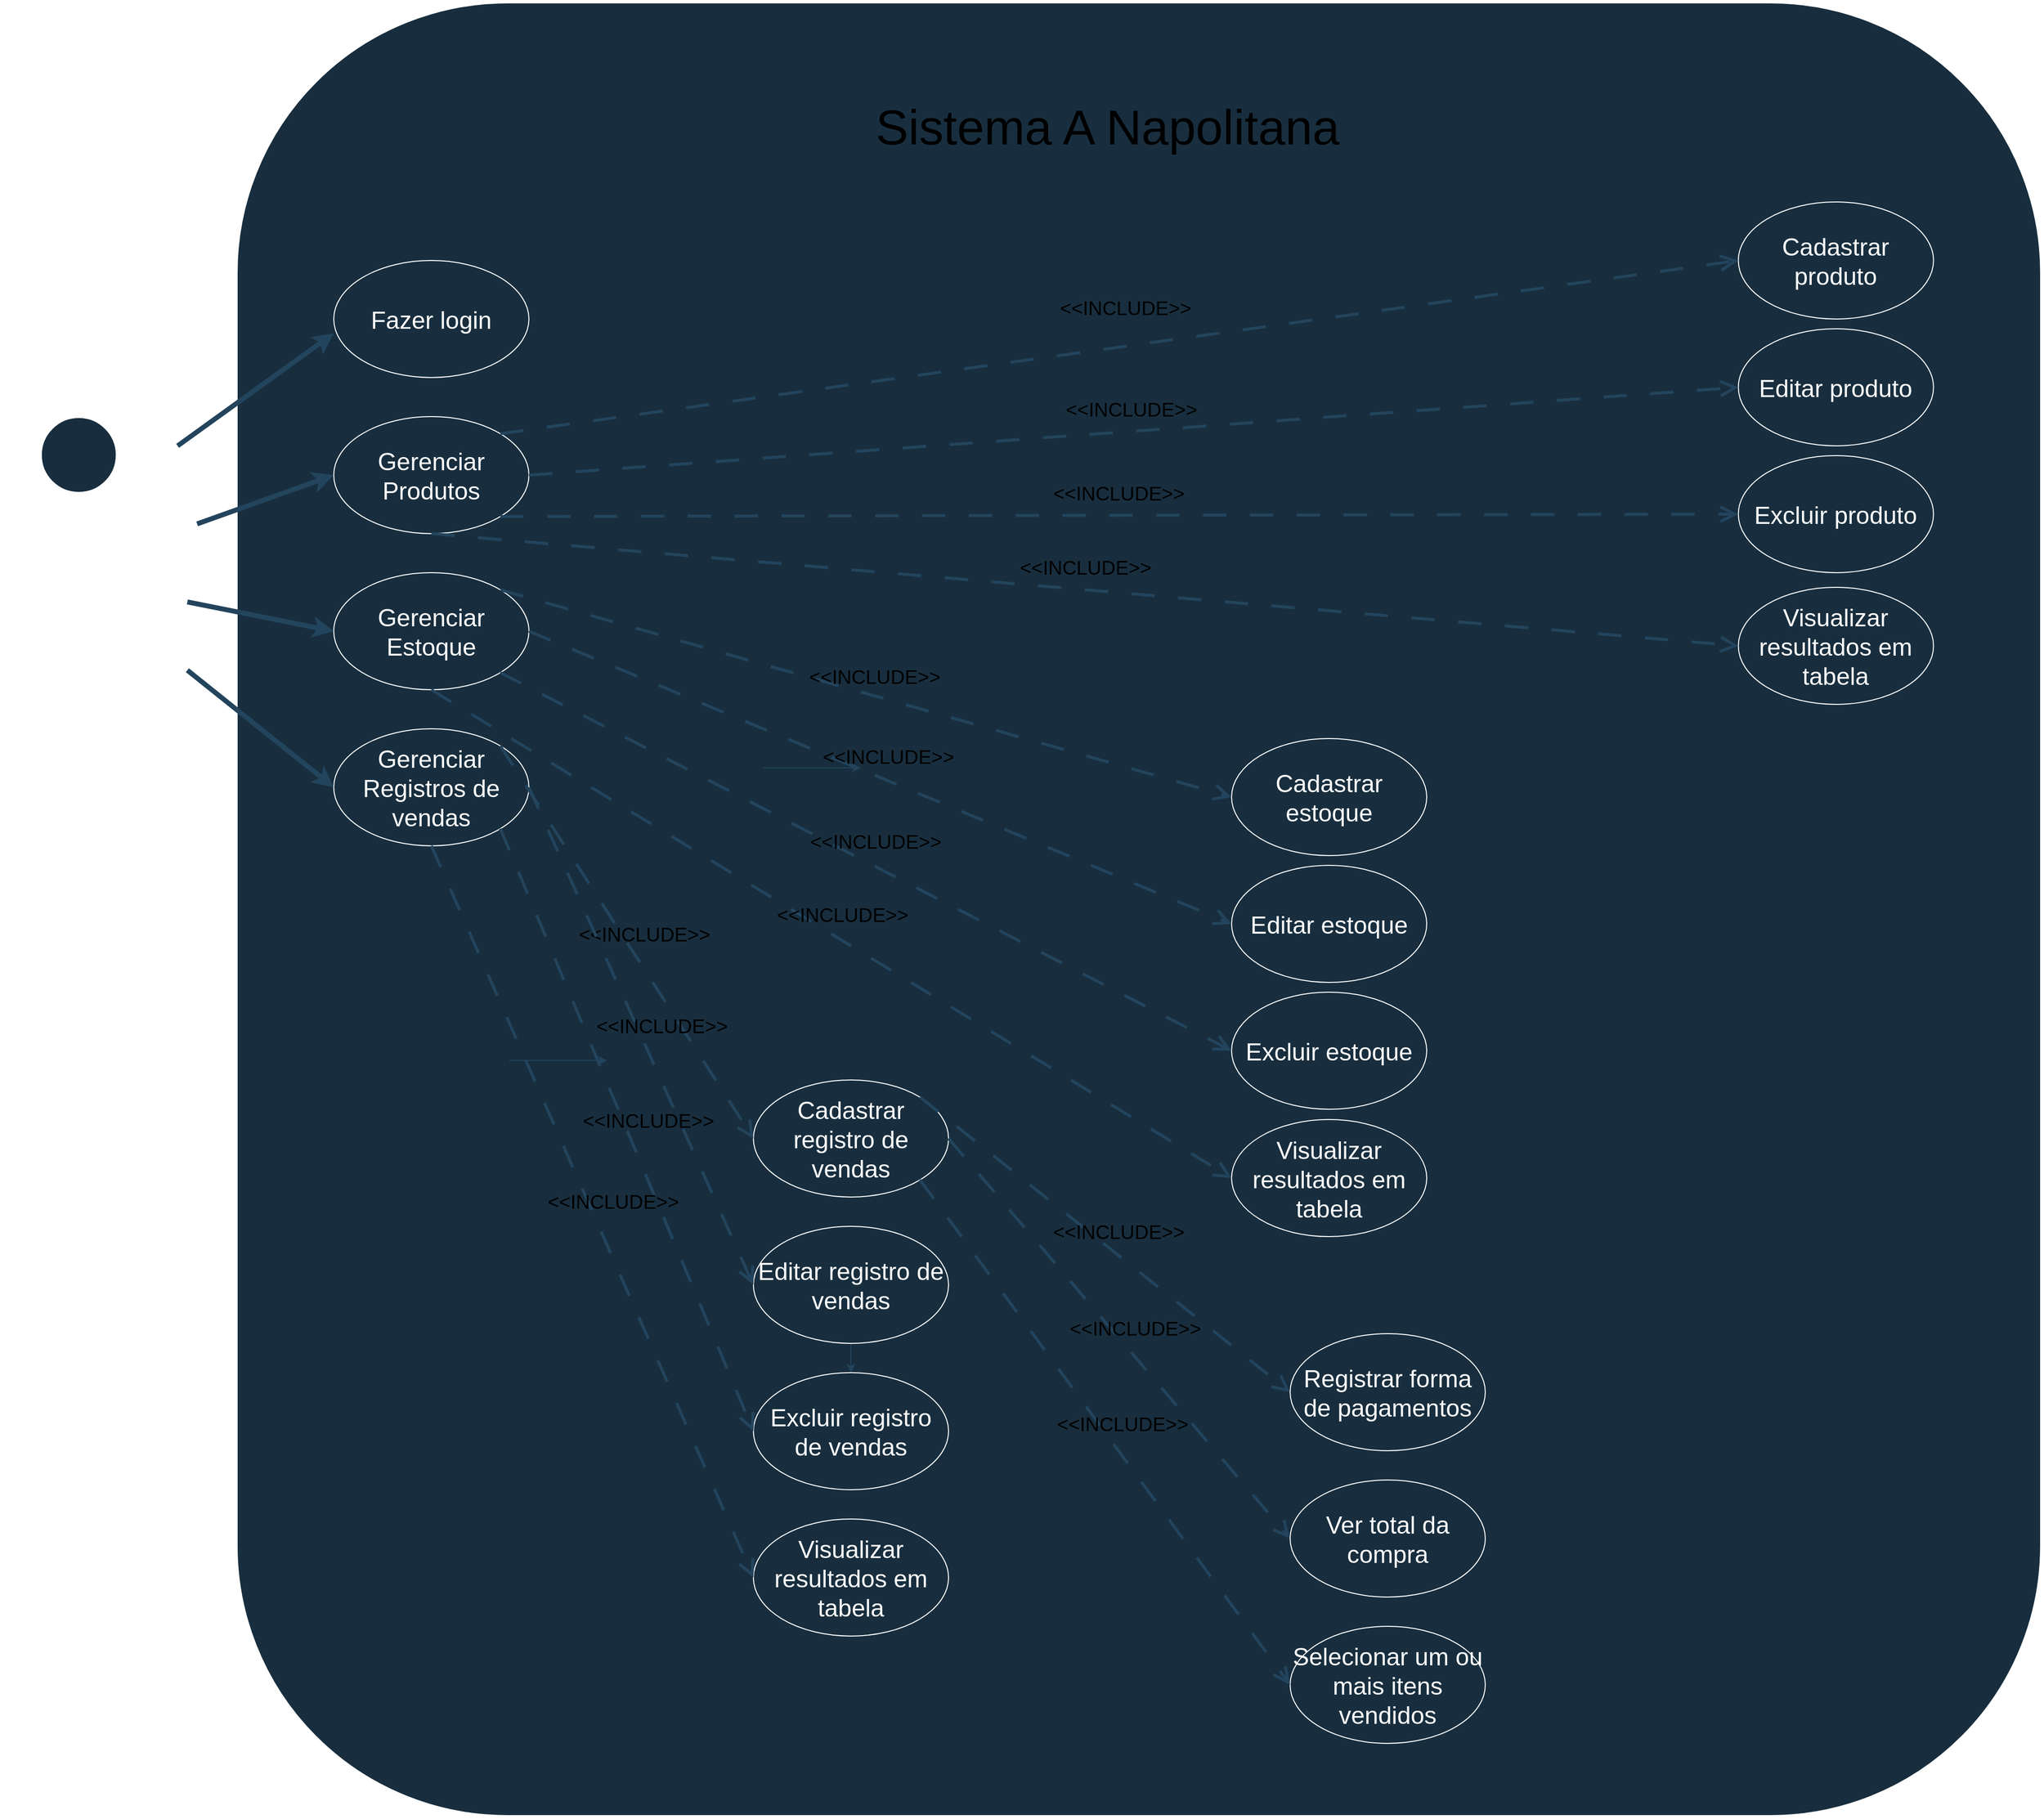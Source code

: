 <mxfile version="27.0.9">
  <diagram name="Página-1" id="YFwV-itI7zgO6O-qAag2">
    <mxGraphModel dx="2907" dy="1977" grid="0" gridSize="10" guides="1" tooltips="1" connect="1" arrows="1" fold="1" page="0" pageScale="1" pageWidth="2000" pageHeight="1120" background="light-dark(#FFFFFF,#FFFFFF)" math="0" shadow="0" adaptiveColors="auto">
      <root>
        <mxCell id="0" />
        <mxCell id="1" parent="0" />
        <mxCell id="TLvgk-5ePiAI4OZAC1e4-1" value="" style="rounded=1;whiteSpace=wrap;html=1;fillColor=light-dark(#182E3E,#FFFFFF);fillStyle=solid;strokeWidth=3;strokeColor=#FFFFFF;labelBackgroundColor=none;fontColor=#FFFFFF;" vertex="1" parent="1">
          <mxGeometry x="320" y="-25" width="1850" height="1860" as="geometry" />
        </mxCell>
        <mxCell id="TLvgk-5ePiAI4OZAC1e4-2" value="&lt;font style=&quot;color: light-dark(rgb(0, 0, 0), rgb(0, 0, 0)); font-size: 50px;&quot;&gt;Sistema A Napolitana&lt;/font&gt;" style="text;html=1;align=center;verticalAlign=middle;whiteSpace=wrap;rounded=1;labelBackgroundColor=none;fontColor=#FFFFFF;" vertex="1" parent="1">
          <mxGeometry x="953" y="63" width="520" height="80" as="geometry" />
        </mxCell>
        <mxCell id="TLvgk-5ePiAI4OZAC1e4-3" value="&lt;font style=&quot;font-size: 30px;&quot;&gt;Usuário&lt;/font&gt;" style="shape=umlActor;verticalLabelPosition=bottom;verticalAlign=top;html=1;outlineConnect=0;fillStyle=auto;fillColor=#182E3E;fontColor=#FFFFFF;strokeColor=#FFFFFF;strokeWidth=3;labelBackgroundColor=none;rounded=1;" vertex="1" parent="1">
          <mxGeometry x="80" y="400" width="157.5" height="315" as="geometry" />
        </mxCell>
        <mxCell id="TLvgk-5ePiAI4OZAC1e4-33" value="" style="endArrow=classic;html=1;rounded=0;strokeColor=light-dark(#23445D,#000000);strokeWidth=5;entryX=0;entryY=0.622;entryDx=0;entryDy=0;entryPerimeter=0;" edge="1" parent="1" target="TLvgk-5ePiAI4OZAC1e4-38">
          <mxGeometry width="50" height="50" relative="1" as="geometry">
            <mxPoint x="260" y="430" as="sourcePoint" />
            <mxPoint x="290" y="470" as="targetPoint" />
          </mxGeometry>
        </mxCell>
        <mxCell id="TLvgk-5ePiAI4OZAC1e4-38" value="&lt;font style=&quot;font-size: 25px;&quot;&gt;Fazer login&lt;/font&gt;" style="ellipse;whiteSpace=wrap;html=1;strokeColor=#FFFFFF;fontColor=#FFFFFF;fillColor=#182E3E;" vertex="1" parent="1">
          <mxGeometry x="420" y="240" width="200" height="120" as="geometry" />
        </mxCell>
        <mxCell id="TLvgk-5ePiAI4OZAC1e4-40" value="&lt;font style=&quot;font-size: 25px;&quot;&gt;Gerenciar Produtos&lt;/font&gt;" style="ellipse;whiteSpace=wrap;html=1;strokeColor=#FFFFFF;fontColor=#FFFFFF;fillColor=#182E3E;" vertex="1" parent="1">
          <mxGeometry x="420" y="400" width="200" height="120" as="geometry" />
        </mxCell>
        <mxCell id="TLvgk-5ePiAI4OZAC1e4-42" value="" style="endArrow=classic;html=1;rounded=0;strokeColor=light-dark(#23445D,#000000);strokeWidth=5;entryX=0;entryY=0.5;entryDx=0;entryDy=0;" edge="1" parent="1" target="TLvgk-5ePiAI4OZAC1e4-40">
          <mxGeometry width="50" height="50" relative="1" as="geometry">
            <mxPoint x="280" y="510" as="sourcePoint" />
            <mxPoint x="870" y="370" as="targetPoint" />
          </mxGeometry>
        </mxCell>
        <mxCell id="TLvgk-5ePiAI4OZAC1e4-47" value="&lt;span style=&quot;font-size: 25px;&quot;&gt;Cadastrar produto&lt;/span&gt;" style="ellipse;whiteSpace=wrap;html=1;strokeColor=#FFFFFF;fontColor=#FFFFFF;fillColor=#182E3E;" vertex="1" parent="1">
          <mxGeometry x="1859.29" y="180" width="200" height="120" as="geometry" />
        </mxCell>
        <mxCell id="TLvgk-5ePiAI4OZAC1e4-48" value="&lt;font style=&quot;font-size: 25px;&quot;&gt;Editar produto&lt;/font&gt;" style="ellipse;whiteSpace=wrap;html=1;strokeColor=#FFFFFF;fontColor=#FFFFFF;fillColor=#182E3E;" vertex="1" parent="1">
          <mxGeometry x="1859.29" y="310" width="200" height="120" as="geometry" />
        </mxCell>
        <mxCell id="TLvgk-5ePiAI4OZAC1e4-49" value="&lt;font style=&quot;font-size: 25px;&quot;&gt;Excluir&amp;nbsp;&lt;/font&gt;&lt;span style=&quot;font-size: 25px;&quot;&gt;produto&lt;/span&gt;" style="ellipse;whiteSpace=wrap;html=1;strokeColor=#FFFFFF;fontColor=#FFFFFF;fillColor=#182E3E;" vertex="1" parent="1">
          <mxGeometry x="1859.29" y="440" width="200" height="120" as="geometry" />
        </mxCell>
        <mxCell id="TLvgk-5ePiAI4OZAC1e4-56" value="&lt;font style=&quot;font-size: 25px;&quot;&gt;Gerenciar Estoque&lt;/font&gt;" style="ellipse;whiteSpace=wrap;html=1;strokeColor=#FFFFFF;fontColor=#FFFFFF;fillColor=#182E3E;" vertex="1" parent="1">
          <mxGeometry x="420" y="560" width="200" height="120" as="geometry" />
        </mxCell>
        <mxCell id="TLvgk-5ePiAI4OZAC1e4-58" value="&lt;span style=&quot;font-size: 25px;&quot;&gt;Cadastrar estoque&lt;/span&gt;" style="ellipse;whiteSpace=wrap;html=1;strokeColor=#FFFFFF;fontColor=#FFFFFF;fillColor=#182E3E;" vertex="1" parent="1">
          <mxGeometry x="1340" y="730" width="200" height="120" as="geometry" />
        </mxCell>
        <mxCell id="TLvgk-5ePiAI4OZAC1e4-59" value="&lt;font style=&quot;font-size: 25px;&quot;&gt;Editar estoque&lt;/font&gt;" style="ellipse;whiteSpace=wrap;html=1;strokeColor=#FFFFFF;fontColor=#FFFFFF;fillColor=#182E3E;" vertex="1" parent="1">
          <mxGeometry x="1340" y="860" width="200" height="120" as="geometry" />
        </mxCell>
        <mxCell id="TLvgk-5ePiAI4OZAC1e4-60" value="&lt;font style=&quot;font-size: 25px;&quot;&gt;Excluir&amp;nbsp;&lt;/font&gt;&lt;span style=&quot;font-size: 25px;&quot;&gt;estoque&lt;/span&gt;" style="ellipse;whiteSpace=wrap;html=1;strokeColor=#FFFFFF;fontColor=#FFFFFF;fillColor=#182E3E;" vertex="1" parent="1">
          <mxGeometry x="1340" y="990" width="200" height="120" as="geometry" />
        </mxCell>
        <mxCell id="TLvgk-5ePiAI4OZAC1e4-66" value="" style="endArrow=classic;html=1;rounded=0;strokeColor=light-dark(#23445D,#000000);strokeWidth=5;entryX=0;entryY=0.5;entryDx=0;entryDy=0;" edge="1" parent="1" target="TLvgk-5ePiAI4OZAC1e4-56">
          <mxGeometry width="50" height="50" relative="1" as="geometry">
            <mxPoint x="270" y="590" as="sourcePoint" />
            <mxPoint x="870" y="500" as="targetPoint" />
          </mxGeometry>
        </mxCell>
        <mxCell id="TLvgk-5ePiAI4OZAC1e4-68" value="" style="edgeStyle=none;orthogonalLoop=1;jettySize=auto;html=1;rounded=0;strokeColor=#23445D;" edge="1" parent="1">
          <mxGeometry width="100" relative="1" as="geometry">
            <mxPoint x="860" y="760" as="sourcePoint" />
            <mxPoint x="960" y="760" as="targetPoint" />
            <Array as="points" />
          </mxGeometry>
        </mxCell>
        <mxCell id="TLvgk-5ePiAI4OZAC1e4-69" value="&amp;lt;&amp;lt;INCLUDE&lt;span style=&quot;background-color: transparent;&quot;&gt;&amp;gt;&amp;gt;&lt;/span&gt;" style="endArrow=open;endSize=12;dashed=1;html=1;rounded=0;strokeColor=light-dark(#23445D,#000000);exitX=1;exitY=0;exitDx=0;exitDy=0;strokeWidth=3;fontSize=20;labelBackgroundColor=none;fontColor=light-dark(#000000,#000000);sourcePerimeterSpacing=0;startSize=6;targetPerimeterSpacing=0;dashPattern=8 8;entryX=0;entryY=0.5;entryDx=0;entryDy=0;" edge="1" parent="1" source="TLvgk-5ePiAI4OZAC1e4-40" target="TLvgk-5ePiAI4OZAC1e4-47">
          <mxGeometry x="0.019" y="40" width="160" relative="1" as="geometry">
            <mxPoint x="1189.29" y="440" as="sourcePoint" />
            <mxPoint x="1800" y="280" as="targetPoint" />
            <mxPoint as="offset" />
          </mxGeometry>
        </mxCell>
        <mxCell id="TLvgk-5ePiAI4OZAC1e4-71" value="&amp;lt;&amp;lt;INCLUDE&lt;span style=&quot;background-color: transparent;&quot;&gt;&amp;gt;&amp;gt;&lt;/span&gt;" style="endArrow=open;endSize=12;dashed=1;html=1;rounded=0;strokeColor=light-dark(#23445D,#000000);exitX=1;exitY=0.5;exitDx=0;exitDy=0;strokeWidth=3;fontSize=20;labelBackgroundColor=none;fontColor=light-dark(#000000,#000000);sourcePerimeterSpacing=0;startSize=6;targetPerimeterSpacing=0;dashPattern=8 8;entryX=0;entryY=0.5;entryDx=0;entryDy=0;" edge="1" parent="1" source="TLvgk-5ePiAI4OZAC1e4-40" target="TLvgk-5ePiAI4OZAC1e4-48">
          <mxGeometry x="-0.004" y="23" width="160" relative="1" as="geometry">
            <mxPoint x="1187.89" y="454.52" as="sourcePoint" />
            <mxPoint x="1800" y="380" as="targetPoint" />
            <mxPoint x="1" as="offset" />
          </mxGeometry>
        </mxCell>
        <mxCell id="TLvgk-5ePiAI4OZAC1e4-72" value="&amp;lt;&amp;lt;INCLUDE&lt;span style=&quot;background-color: transparent;&quot;&gt;&amp;gt;&amp;gt;&lt;/span&gt;" style="endArrow=open;endSize=12;dashed=1;html=1;rounded=0;strokeColor=light-dark(#23445D,#000000);exitX=1;exitY=1;exitDx=0;exitDy=0;strokeWidth=3;fontSize=20;labelBackgroundColor=none;fontColor=light-dark(#000000,#000000);sourcePerimeterSpacing=0;startSize=6;targetPerimeterSpacing=0;dashPattern=8 8;entryX=0;entryY=0.5;entryDx=0;entryDy=0;" edge="1" parent="1" source="TLvgk-5ePiAI4OZAC1e4-40" target="TLvgk-5ePiAI4OZAC1e4-49">
          <mxGeometry x="-0.004" y="23" width="160" relative="1" as="geometry">
            <mxPoint x="1173.29" y="472.76" as="sourcePoint" />
            <mxPoint x="1780" y="500" as="targetPoint" />
            <mxPoint x="1" as="offset" />
          </mxGeometry>
        </mxCell>
        <mxCell id="TLvgk-5ePiAI4OZAC1e4-73" value="&amp;lt;&amp;lt;INCLUDE&lt;span style=&quot;background-color: transparent;&quot;&gt;&amp;gt;&amp;gt;&lt;/span&gt;" style="endArrow=open;endSize=12;dashed=1;html=1;rounded=0;strokeColor=light-dark(#23445D,#000000);exitX=1;exitY=0;exitDx=0;exitDy=0;entryX=0;entryY=0.5;entryDx=0;entryDy=0;strokeWidth=3;fontSize=20;labelBackgroundColor=none;fontColor=light-dark(#000000,#000000);sourcePerimeterSpacing=0;startSize=6;targetPerimeterSpacing=0;dashPattern=8 8;" edge="1" parent="1" source="TLvgk-5ePiAI4OZAC1e4-56" target="TLvgk-5ePiAI4OZAC1e4-58">
          <mxGeometry x="0.011" y="20" width="160" relative="1" as="geometry">
            <mxPoint x="588.31" y="680" as="sourcePoint" />
            <mxPoint x="1343" y="672.44" as="targetPoint" />
            <mxPoint x="-1" as="offset" />
          </mxGeometry>
        </mxCell>
        <mxCell id="TLvgk-5ePiAI4OZAC1e4-74" value="&amp;lt;&amp;lt;INCLUDE&lt;span style=&quot;background-color: transparent;&quot;&gt;&amp;gt;&amp;gt;&lt;/span&gt;" style="endArrow=open;endSize=12;dashed=1;html=1;rounded=0;strokeColor=light-dark(#23445D,#000000);entryX=0;entryY=0.5;entryDx=0;entryDy=0;strokeWidth=3;fontSize=20;labelBackgroundColor=none;fontColor=light-dark(#000000,#000000);sourcePerimeterSpacing=0;startSize=6;targetPerimeterSpacing=0;dashPattern=8 8;exitX=1;exitY=0.5;exitDx=0;exitDy=0;" edge="1" parent="1" source="TLvgk-5ePiAI4OZAC1e4-56" target="TLvgk-5ePiAI4OZAC1e4-59">
          <mxGeometry x="-0.004" y="23" width="160" relative="1" as="geometry">
            <mxPoint x="650" y="640" as="sourcePoint" />
            <mxPoint x="1343" y="802.44" as="targetPoint" />
            <mxPoint x="1" as="offset" />
          </mxGeometry>
        </mxCell>
        <mxCell id="TLvgk-5ePiAI4OZAC1e4-75" value="&amp;lt;&amp;lt;INCLUDE&lt;span style=&quot;background-color: transparent;&quot;&gt;&amp;gt;&amp;gt;&lt;/span&gt;" style="endArrow=open;endSize=12;dashed=1;html=1;rounded=0;strokeColor=light-dark(#23445D,#000000);strokeWidth=3;fontSize=20;labelBackgroundColor=none;fontColor=light-dark(#000000,#000000);sourcePerimeterSpacing=0;startSize=6;targetPerimeterSpacing=0;dashPattern=8 8;entryX=0;entryY=0.5;entryDx=0;entryDy=0;exitX=1;exitY=1;exitDx=0;exitDy=0;" edge="1" parent="1" source="TLvgk-5ePiAI4OZAC1e4-56" target="TLvgk-5ePiAI4OZAC1e4-60">
          <mxGeometry x="-0.004" y="23" width="160" relative="1" as="geometry">
            <mxPoint x="640" y="660" as="sourcePoint" />
            <mxPoint x="1690" y="1020" as="targetPoint" />
            <mxPoint x="1" as="offset" />
          </mxGeometry>
        </mxCell>
        <mxCell id="TLvgk-5ePiAI4OZAC1e4-76" value="&lt;font style=&quot;font-size: 25px;&quot;&gt;Gerenciar Registros de vendas&lt;/font&gt;" style="ellipse;whiteSpace=wrap;html=1;strokeColor=#FFFFFF;fontColor=#FFFFFF;fillColor=#182E3E;" vertex="1" parent="1">
          <mxGeometry x="420" y="720" width="200" height="120" as="geometry" />
        </mxCell>
        <mxCell id="TLvgk-5ePiAI4OZAC1e4-77" value="&lt;span style=&quot;font-size: 25px;&quot;&gt;Cadastrar registro de vendas&lt;/span&gt;" style="ellipse;whiteSpace=wrap;html=1;strokeColor=#FFFFFF;fontColor=#FFFFFF;fillColor=#182E3E;" vertex="1" parent="1">
          <mxGeometry x="850" y="1080" width="200" height="120" as="geometry" />
        </mxCell>
        <mxCell id="TLvgk-5ePiAI4OZAC1e4-85" style="edgeStyle=orthogonalEdgeStyle;rounded=0;orthogonalLoop=1;jettySize=auto;html=1;exitX=0.5;exitY=1;exitDx=0;exitDy=0;strokeColor=#23445D;" edge="1" parent="1" source="TLvgk-5ePiAI4OZAC1e4-78" target="TLvgk-5ePiAI4OZAC1e4-79">
          <mxGeometry relative="1" as="geometry" />
        </mxCell>
        <mxCell id="TLvgk-5ePiAI4OZAC1e4-78" value="&lt;font style=&quot;font-size: 25px;&quot;&gt;Editar&amp;nbsp;&lt;/font&gt;&lt;span style=&quot;font-size: 25px;&quot;&gt;registro de vendas&lt;/span&gt;" style="ellipse;whiteSpace=wrap;html=1;strokeColor=#FFFFFF;fontColor=#FFFFFF;fillColor=#182E3E;" vertex="1" parent="1">
          <mxGeometry x="850" y="1230" width="200" height="120" as="geometry" />
        </mxCell>
        <mxCell id="TLvgk-5ePiAI4OZAC1e4-79" value="&lt;font style=&quot;font-size: 25px;&quot;&gt;Excluir&amp;nbsp;&lt;/font&gt;&lt;span style=&quot;font-size: 25px;&quot;&gt;registro de vendas&lt;/span&gt;" style="ellipse;whiteSpace=wrap;html=1;strokeColor=#FFFFFF;fontColor=#FFFFFF;fillColor=#182E3E;" vertex="1" parent="1">
          <mxGeometry x="850" y="1380" width="200" height="120" as="geometry" />
        </mxCell>
        <mxCell id="TLvgk-5ePiAI4OZAC1e4-80" value="" style="edgeStyle=none;orthogonalLoop=1;jettySize=auto;html=1;rounded=0;strokeColor=#23445D;" edge="1" parent="1">
          <mxGeometry width="100" relative="1" as="geometry">
            <mxPoint x="600" y="1060" as="sourcePoint" />
            <mxPoint x="700" y="1060" as="targetPoint" />
            <Array as="points" />
          </mxGeometry>
        </mxCell>
        <mxCell id="TLvgk-5ePiAI4OZAC1e4-81" value="&amp;lt;&amp;lt;INCLUDE&lt;span style=&quot;background-color: transparent;&quot;&gt;&amp;gt;&amp;gt;&lt;/span&gt;" style="endArrow=open;endSize=12;dashed=1;html=1;rounded=0;strokeColor=light-dark(#23445D,#000000);entryX=0;entryY=0.5;entryDx=0;entryDy=0;strokeWidth=3;fontSize=20;labelBackgroundColor=none;fontColor=light-dark(#000000,#000000);sourcePerimeterSpacing=0;startSize=6;targetPerimeterSpacing=0;dashPattern=8 8;exitX=1;exitY=0;exitDx=0;exitDy=0;" edge="1" parent="1" source="TLvgk-5ePiAI4OZAC1e4-76" target="TLvgk-5ePiAI4OZAC1e4-77">
          <mxGeometry x="0.011" y="20" width="160" relative="1" as="geometry">
            <mxPoint x="630" y="790" as="sourcePoint" />
            <mxPoint x="962.29" y="1090" as="targetPoint" />
            <mxPoint x="-1" as="offset" />
          </mxGeometry>
        </mxCell>
        <mxCell id="TLvgk-5ePiAI4OZAC1e4-82" value="&amp;lt;&amp;lt;INCLUDE&lt;span style=&quot;background-color: transparent;&quot;&gt;&amp;gt;&amp;gt;&lt;/span&gt;" style="endArrow=open;endSize=12;dashed=1;html=1;rounded=0;strokeColor=light-dark(#23445D,#000000);entryX=0;entryY=0.5;entryDx=0;entryDy=0;strokeWidth=3;fontSize=20;labelBackgroundColor=none;fontColor=light-dark(#000000,#000000);sourcePerimeterSpacing=0;startSize=6;targetPerimeterSpacing=0;dashPattern=8 8;exitX=1;exitY=0.5;exitDx=0;exitDy=0;" edge="1" parent="1" source="TLvgk-5ePiAI4OZAC1e4-76" target="TLvgk-5ePiAI4OZAC1e4-78">
          <mxGeometry x="-0.004" y="23" width="160" relative="1" as="geometry">
            <mxPoint x="620" y="840" as="sourcePoint" />
            <mxPoint x="962.29" y="1220" as="targetPoint" />
            <mxPoint x="1" as="offset" />
          </mxGeometry>
        </mxCell>
        <mxCell id="TLvgk-5ePiAI4OZAC1e4-83" value="&amp;lt;&amp;lt;INCLUDE&lt;span style=&quot;background-color: transparent;&quot;&gt;&amp;gt;&amp;gt;&lt;/span&gt;" style="endArrow=open;endSize=12;dashed=1;html=1;rounded=0;strokeColor=light-dark(#23445D,#000000);strokeWidth=3;fontSize=20;labelBackgroundColor=none;fontColor=light-dark(#000000,#000000);sourcePerimeterSpacing=0;startSize=6;targetPerimeterSpacing=0;dashPattern=8 8;entryX=0;entryY=0.5;entryDx=0;entryDy=0;exitX=1;exitY=1;exitDx=0;exitDy=0;" edge="1" parent="1" source="TLvgk-5ePiAI4OZAC1e4-76" target="TLvgk-5ePiAI4OZAC1e4-79">
          <mxGeometry x="-0.004" y="23" width="160" relative="1" as="geometry">
            <mxPoint x="600" y="850" as="sourcePoint" />
            <mxPoint x="899.29" y="1490" as="targetPoint" />
            <mxPoint x="1" as="offset" />
          </mxGeometry>
        </mxCell>
        <mxCell id="TLvgk-5ePiAI4OZAC1e4-84" value="" style="endArrow=classic;html=1;rounded=0;strokeColor=light-dark(#23445D,#000000);strokeWidth=5;entryX=0;entryY=0.5;entryDx=0;entryDy=0;" edge="1" parent="1" target="TLvgk-5ePiAI4OZAC1e4-76">
          <mxGeometry width="50" height="50" relative="1" as="geometry">
            <mxPoint x="270" y="660" as="sourcePoint" />
            <mxPoint x="420" y="690" as="targetPoint" />
          </mxGeometry>
        </mxCell>
        <mxCell id="TLvgk-5ePiAI4OZAC1e4-88" value="&amp;lt;&amp;lt;INCLUDE&lt;span style=&quot;background-color: transparent;&quot;&gt;&amp;gt;&amp;gt;&lt;/span&gt;" style="endArrow=open;endSize=12;dashed=1;html=1;rounded=0;strokeColor=light-dark(#23445D,#000000);entryX=0;entryY=0.5;entryDx=0;entryDy=0;strokeWidth=3;fontSize=20;labelBackgroundColor=none;fontColor=light-dark(#000000,#000000);sourcePerimeterSpacing=0;startSize=6;targetPerimeterSpacing=0;dashPattern=8 8;exitX=1;exitY=0;exitDx=0;exitDy=0;" edge="1" parent="1" source="TLvgk-5ePiAI4OZAC1e4-77" target="TLvgk-5ePiAI4OZAC1e4-89">
          <mxGeometry x="0.011" y="20" width="160" relative="1" as="geometry">
            <mxPoint x="1090" y="1160" as="sourcePoint" />
            <mxPoint x="1422" y="1398" as="targetPoint" />
            <mxPoint x="-1" as="offset" />
          </mxGeometry>
        </mxCell>
        <mxCell id="TLvgk-5ePiAI4OZAC1e4-89" value="&lt;span style=&quot;font-size: 25px;&quot;&gt;Registrar forma de pagamentos&lt;/span&gt;" style="ellipse;whiteSpace=wrap;html=1;strokeColor=#FFFFFF;fontColor=#FFFFFF;fillColor=#182E3E;" vertex="1" parent="1">
          <mxGeometry x="1400" y="1340" width="200" height="120" as="geometry" />
        </mxCell>
        <mxCell id="TLvgk-5ePiAI4OZAC1e4-90" value="&amp;lt;&amp;lt;INCLUDE&lt;span style=&quot;background-color: transparent;&quot;&gt;&amp;gt;&amp;gt;&lt;/span&gt;" style="endArrow=open;endSize=12;dashed=1;html=1;rounded=0;strokeColor=light-dark(#23445D,#000000);strokeWidth=3;fontSize=20;labelBackgroundColor=none;fontColor=light-dark(#000000,#000000);sourcePerimeterSpacing=0;startSize=6;targetPerimeterSpacing=0;dashPattern=8 8;entryX=0;entryY=0.5;entryDx=0;entryDy=0;exitX=1;exitY=0.5;exitDx=0;exitDy=0;" edge="1" parent="1" source="TLvgk-5ePiAI4OZAC1e4-77" target="TLvgk-5ePiAI4OZAC1e4-91">
          <mxGeometry x="0.011" y="20" width="160" relative="1" as="geometry">
            <mxPoint x="1070" y="1190" as="sourcePoint" />
            <mxPoint x="1260" y="1490" as="targetPoint" />
            <mxPoint x="-1" as="offset" />
          </mxGeometry>
        </mxCell>
        <mxCell id="TLvgk-5ePiAI4OZAC1e4-91" value="&lt;span style=&quot;font-size: 25px;&quot;&gt;Ver total da compra&lt;/span&gt;" style="ellipse;whiteSpace=wrap;html=1;strokeColor=#FFFFFF;fontColor=#FFFFFF;fillColor=#182E3E;" vertex="1" parent="1">
          <mxGeometry x="1400" y="1490" width="200" height="120" as="geometry" />
        </mxCell>
        <mxCell id="TLvgk-5ePiAI4OZAC1e4-92" value="&lt;span style=&quot;font-size: 25px;&quot;&gt;Selecionar um ou mais itens vendidos&lt;/span&gt;" style="ellipse;whiteSpace=wrap;html=1;strokeColor=#FFFFFF;fontColor=#FFFFFF;fillColor=#182E3E;" vertex="1" parent="1">
          <mxGeometry x="1400" y="1640" width="200" height="120" as="geometry" />
        </mxCell>
        <mxCell id="TLvgk-5ePiAI4OZAC1e4-93" value="&amp;lt;&amp;lt;INCLUDE&lt;span style=&quot;background-color: transparent;&quot;&gt;&amp;gt;&amp;gt;&lt;/span&gt;" style="endArrow=open;endSize=12;dashed=1;html=1;rounded=0;strokeColor=light-dark(#23445D,#000000);strokeWidth=3;fontSize=20;labelBackgroundColor=none;fontColor=light-dark(#000000,#000000);sourcePerimeterSpacing=0;startSize=6;targetPerimeterSpacing=0;dashPattern=8 8;entryX=0;entryY=0.5;entryDx=0;entryDy=0;exitX=1;exitY=1;exitDx=0;exitDy=0;" edge="1" parent="1" source="TLvgk-5ePiAI4OZAC1e4-77" target="TLvgk-5ePiAI4OZAC1e4-92">
          <mxGeometry x="0.011" y="20" width="160" relative="1" as="geometry">
            <mxPoint x="1080" y="1200" as="sourcePoint" />
            <mxPoint x="1600" y="1944" as="targetPoint" />
            <mxPoint x="-1" as="offset" />
          </mxGeometry>
        </mxCell>
        <mxCell id="TLvgk-5ePiAI4OZAC1e4-94" value="&lt;span style=&quot;font-size: 25px;&quot;&gt;Visualizar resultados em tabela&lt;/span&gt;" style="ellipse;whiteSpace=wrap;html=1;strokeColor=#FFFFFF;fontColor=#FFFFFF;fillColor=#182E3E;" vertex="1" parent="1">
          <mxGeometry x="850" y="1530" width="200" height="120" as="geometry" />
        </mxCell>
        <mxCell id="TLvgk-5ePiAI4OZAC1e4-95" value="&amp;lt;&amp;lt;INCLUDE&lt;span style=&quot;background-color: transparent;&quot;&gt;&amp;gt;&amp;gt;&lt;/span&gt;" style="endArrow=open;endSize=12;dashed=1;html=1;rounded=0;strokeColor=light-dark(#23445D,#000000);strokeWidth=3;fontSize=20;labelBackgroundColor=none;fontColor=light-dark(#000000,#000000);sourcePerimeterSpacing=0;startSize=6;targetPerimeterSpacing=0;dashPattern=8 8;entryX=0;entryY=0.5;entryDx=0;entryDy=0;exitX=0.5;exitY=1;exitDx=0;exitDy=0;" edge="1" parent="1" target="TLvgk-5ePiAI4OZAC1e4-94" source="TLvgk-5ePiAI4OZAC1e4-76">
          <mxGeometry x="-0.004" y="23" width="160" relative="1" as="geometry">
            <mxPoint x="530" y="890" as="sourcePoint" />
            <mxPoint x="807.29" y="1688" as="targetPoint" />
            <mxPoint x="1" as="offset" />
          </mxGeometry>
        </mxCell>
        <mxCell id="TLvgk-5ePiAI4OZAC1e4-98" value="&lt;span style=&quot;font-size: 25px;&quot;&gt;Visualizar resultados em tabela&lt;/span&gt;" style="ellipse;whiteSpace=wrap;html=1;strokeColor=#FFFFFF;fontColor=#FFFFFF;fillColor=#182E3E;" vertex="1" parent="1">
          <mxGeometry x="1859.29" y="575" width="200" height="120" as="geometry" />
        </mxCell>
        <mxCell id="TLvgk-5ePiAI4OZAC1e4-99" value="&amp;lt;&amp;lt;INCLUDE&lt;span style=&quot;background-color: transparent;&quot;&gt;&amp;gt;&amp;gt;&lt;/span&gt;" style="endArrow=open;endSize=12;dashed=1;html=1;rounded=0;strokeColor=light-dark(#23445D,#000000);strokeWidth=3;fontSize=20;labelBackgroundColor=none;fontColor=light-dark(#000000,#000000);sourcePerimeterSpacing=0;startSize=6;targetPerimeterSpacing=0;dashPattern=8 8;exitX=0.5;exitY=1;exitDx=0;exitDy=0;entryX=0;entryY=0.5;entryDx=0;entryDy=0;" edge="1" parent="1" target="TLvgk-5ePiAI4OZAC1e4-98" source="TLvgk-5ePiAI4OZAC1e4-40">
          <mxGeometry x="-0.004" y="23" width="160" relative="1" as="geometry">
            <mxPoint x="970" y="560" as="sourcePoint" />
            <mxPoint x="1800" y="635" as="targetPoint" />
            <mxPoint x="1" as="offset" />
          </mxGeometry>
        </mxCell>
        <mxCell id="TLvgk-5ePiAI4OZAC1e4-100" value="&lt;span style=&quot;font-size: 25px;&quot;&gt;Visualizar resultados em tabela&lt;/span&gt;" style="ellipse;whiteSpace=wrap;html=1;strokeColor=#FFFFFF;fontColor=#FFFFFF;fillColor=#182E3E;" vertex="1" parent="1">
          <mxGeometry x="1340" y="1120.56" width="200" height="120" as="geometry" />
        </mxCell>
        <mxCell id="TLvgk-5ePiAI4OZAC1e4-101" value="&amp;lt;&amp;lt;INCLUDE&lt;span style=&quot;background-color: transparent;&quot;&gt;&amp;gt;&amp;gt;&lt;/span&gt;" style="endArrow=open;endSize=12;dashed=1;html=1;rounded=0;strokeColor=light-dark(#23445D,#000000);strokeWidth=3;fontSize=20;labelBackgroundColor=none;fontColor=light-dark(#000000,#000000);sourcePerimeterSpacing=0;startSize=6;targetPerimeterSpacing=0;dashPattern=8 8;entryX=0;entryY=0.5;entryDx=0;entryDy=0;exitX=0.5;exitY=1;exitDx=0;exitDy=0;" edge="1" parent="1" target="TLvgk-5ePiAI4OZAC1e4-100" source="TLvgk-5ePiAI4OZAC1e4-56">
          <mxGeometry x="-0.004" y="23" width="160" relative="1" as="geometry">
            <mxPoint x="590" y="700" as="sourcePoint" />
            <mxPoint x="1680" y="1140" as="targetPoint" />
            <mxPoint x="1" as="offset" />
          </mxGeometry>
        </mxCell>
      </root>
    </mxGraphModel>
  </diagram>
</mxfile>
